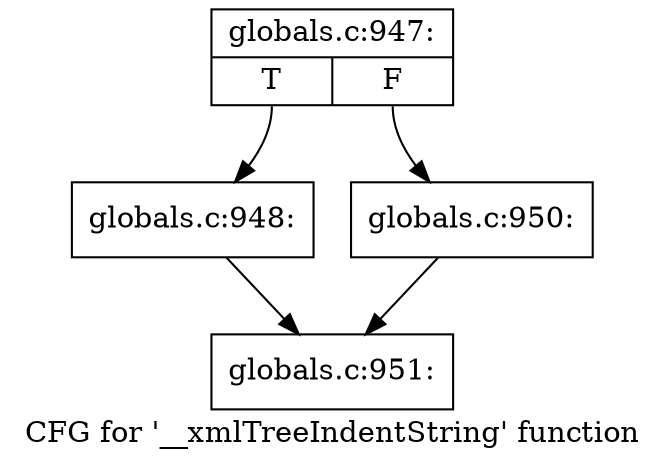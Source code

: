 digraph "CFG for '__xmlTreeIndentString' function" {
	label="CFG for '__xmlTreeIndentString' function";

	Node0x5624fdb4b890 [shape=record,label="{globals.c:947:|{<s0>T|<s1>F}}"];
	Node0x5624fdb4b890:s0 -> Node0x5624fdb48630;
	Node0x5624fdb4b890:s1 -> Node0x5624fdb45010;
	Node0x5624fdb48630 [shape=record,label="{globals.c:948:}"];
	Node0x5624fdb48630 -> Node0x5624fdb4b8e0;
	Node0x5624fdb45010 [shape=record,label="{globals.c:950:}"];
	Node0x5624fdb45010 -> Node0x5624fdb4b8e0;
	Node0x5624fdb4b8e0 [shape=record,label="{globals.c:951:}"];
}
